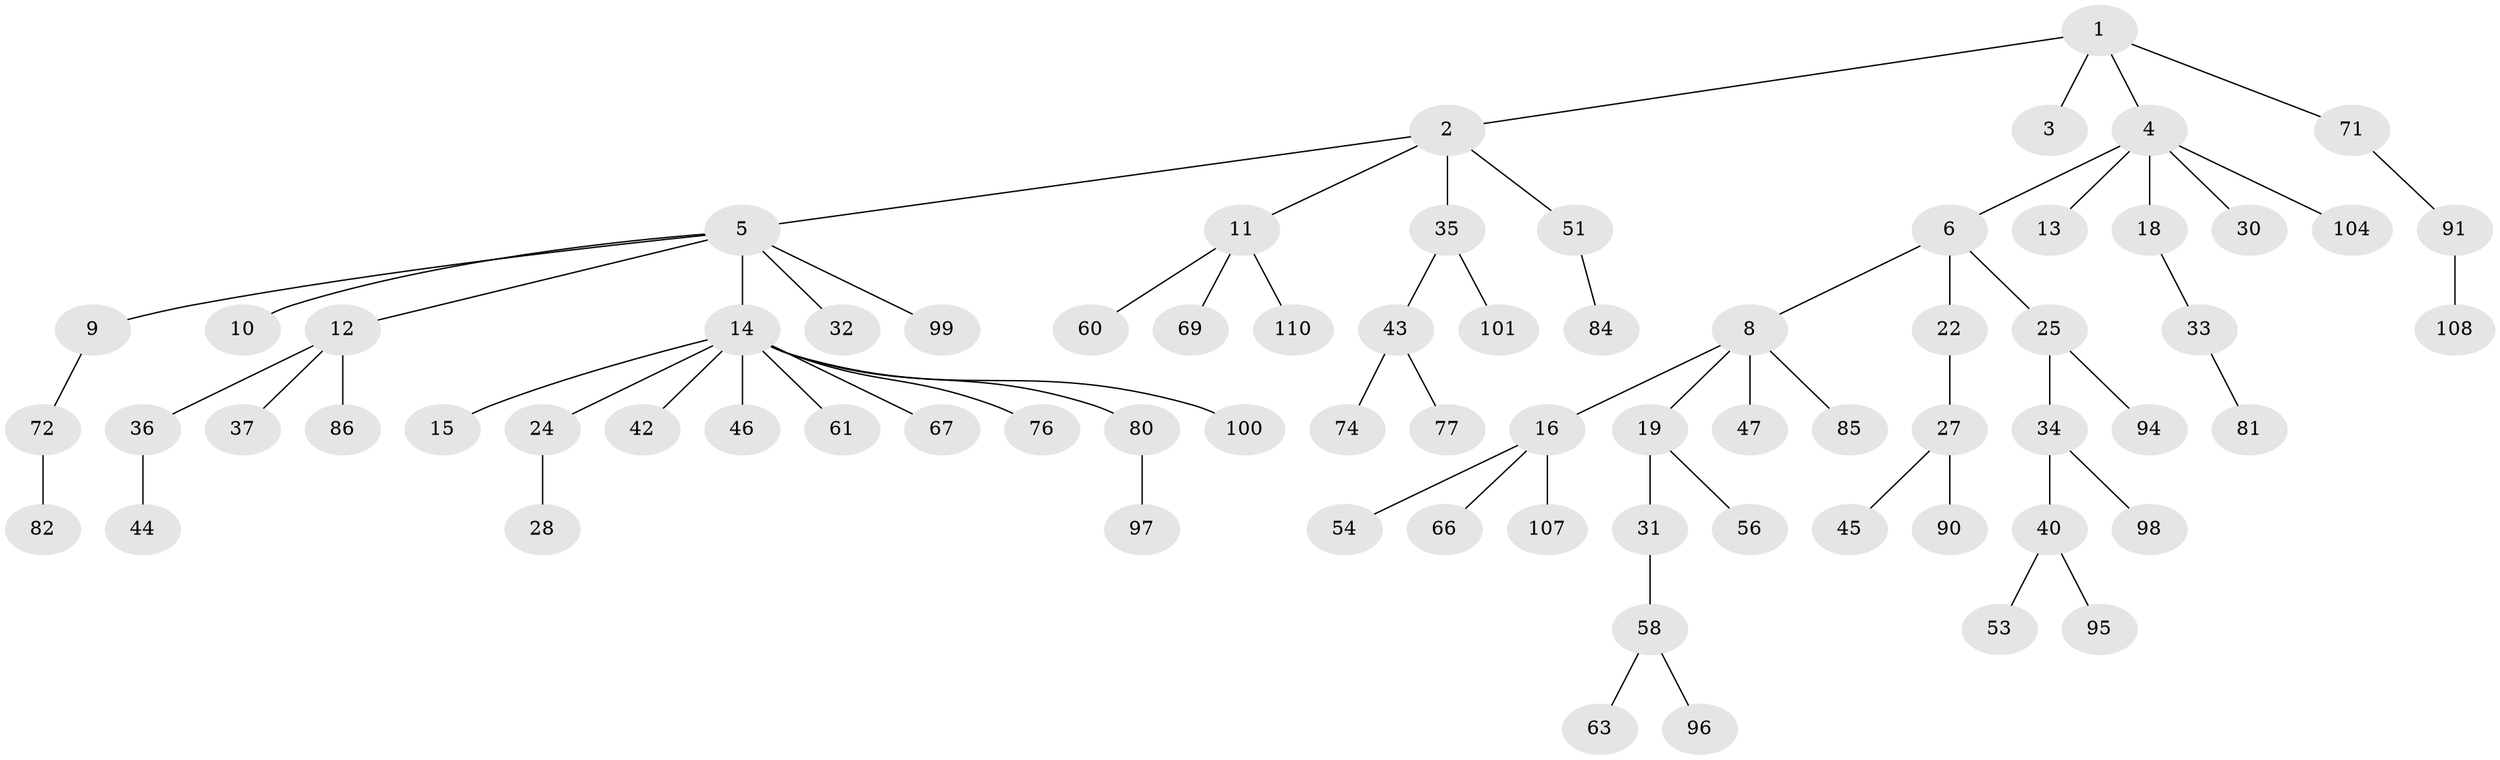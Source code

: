 // original degree distribution, {4: 0.08181818181818182, 5: 0.02727272727272727, 1: 0.4909090909090909, 7: 0.00909090909090909, 3: 0.12727272727272726, 2: 0.2545454545454545, 8: 0.00909090909090909}
// Generated by graph-tools (version 1.1) at 2025/11/02/27/25 16:11:25]
// undirected, 73 vertices, 72 edges
graph export_dot {
graph [start="1"]
  node [color=gray90,style=filled];
  1 [super="+49"];
  2;
  3;
  4 [super="+50"];
  5 [super="+7"];
  6;
  8 [super="+38"];
  9 [super="+65"];
  10;
  11 [super="+57"];
  12 [super="+17"];
  13 [super="+20"];
  14 [super="+23"];
  15;
  16 [super="+89"];
  18;
  19 [super="+21"];
  22 [super="+70"];
  24 [super="+26"];
  25 [super="+29"];
  27 [super="+41"];
  28;
  30;
  31 [super="+75"];
  32;
  33 [super="+39"];
  34;
  35 [super="+103"];
  36 [super="+106"];
  37 [super="+59"];
  40 [super="+52"];
  42 [super="+79"];
  43 [super="+62"];
  44;
  45 [super="+55"];
  46 [super="+83"];
  47 [super="+48"];
  51 [super="+64"];
  53 [super="+93"];
  54 [super="+68"];
  56;
  58 [super="+102"];
  60;
  61;
  63;
  66;
  67 [super="+109"];
  69 [super="+78"];
  71 [super="+73"];
  72 [super="+87"];
  74;
  76;
  77 [super="+88"];
  80;
  81 [super="+105"];
  82;
  84;
  85;
  86;
  90;
  91 [super="+92"];
  94;
  95;
  96;
  97;
  98;
  99;
  100;
  101;
  104;
  107;
  108;
  110;
  1 -- 2;
  1 -- 3;
  1 -- 4;
  1 -- 71;
  2 -- 5;
  2 -- 11;
  2 -- 35;
  2 -- 51;
  4 -- 6;
  4 -- 13;
  4 -- 18;
  4 -- 30;
  4 -- 104;
  5 -- 12;
  5 -- 99;
  5 -- 32;
  5 -- 9;
  5 -- 10;
  5 -- 14;
  6 -- 8;
  6 -- 22;
  6 -- 25;
  8 -- 16;
  8 -- 19;
  8 -- 85;
  8 -- 47;
  9 -- 72;
  11 -- 60;
  11 -- 69;
  11 -- 110;
  12 -- 36;
  12 -- 37;
  12 -- 86;
  14 -- 15;
  14 -- 67;
  14 -- 100;
  14 -- 42;
  14 -- 76;
  14 -- 46;
  14 -- 80;
  14 -- 24;
  14 -- 61;
  16 -- 54;
  16 -- 66;
  16 -- 107;
  18 -- 33;
  19 -- 31;
  19 -- 56;
  22 -- 27;
  24 -- 28;
  25 -- 34;
  25 -- 94;
  27 -- 90;
  27 -- 45;
  31 -- 58;
  33 -- 81;
  34 -- 40;
  34 -- 98;
  35 -- 43;
  35 -- 101;
  36 -- 44;
  40 -- 53;
  40 -- 95;
  43 -- 77;
  43 -- 74;
  51 -- 84;
  58 -- 63;
  58 -- 96;
  71 -- 91;
  72 -- 82;
  80 -- 97;
  91 -- 108;
}
